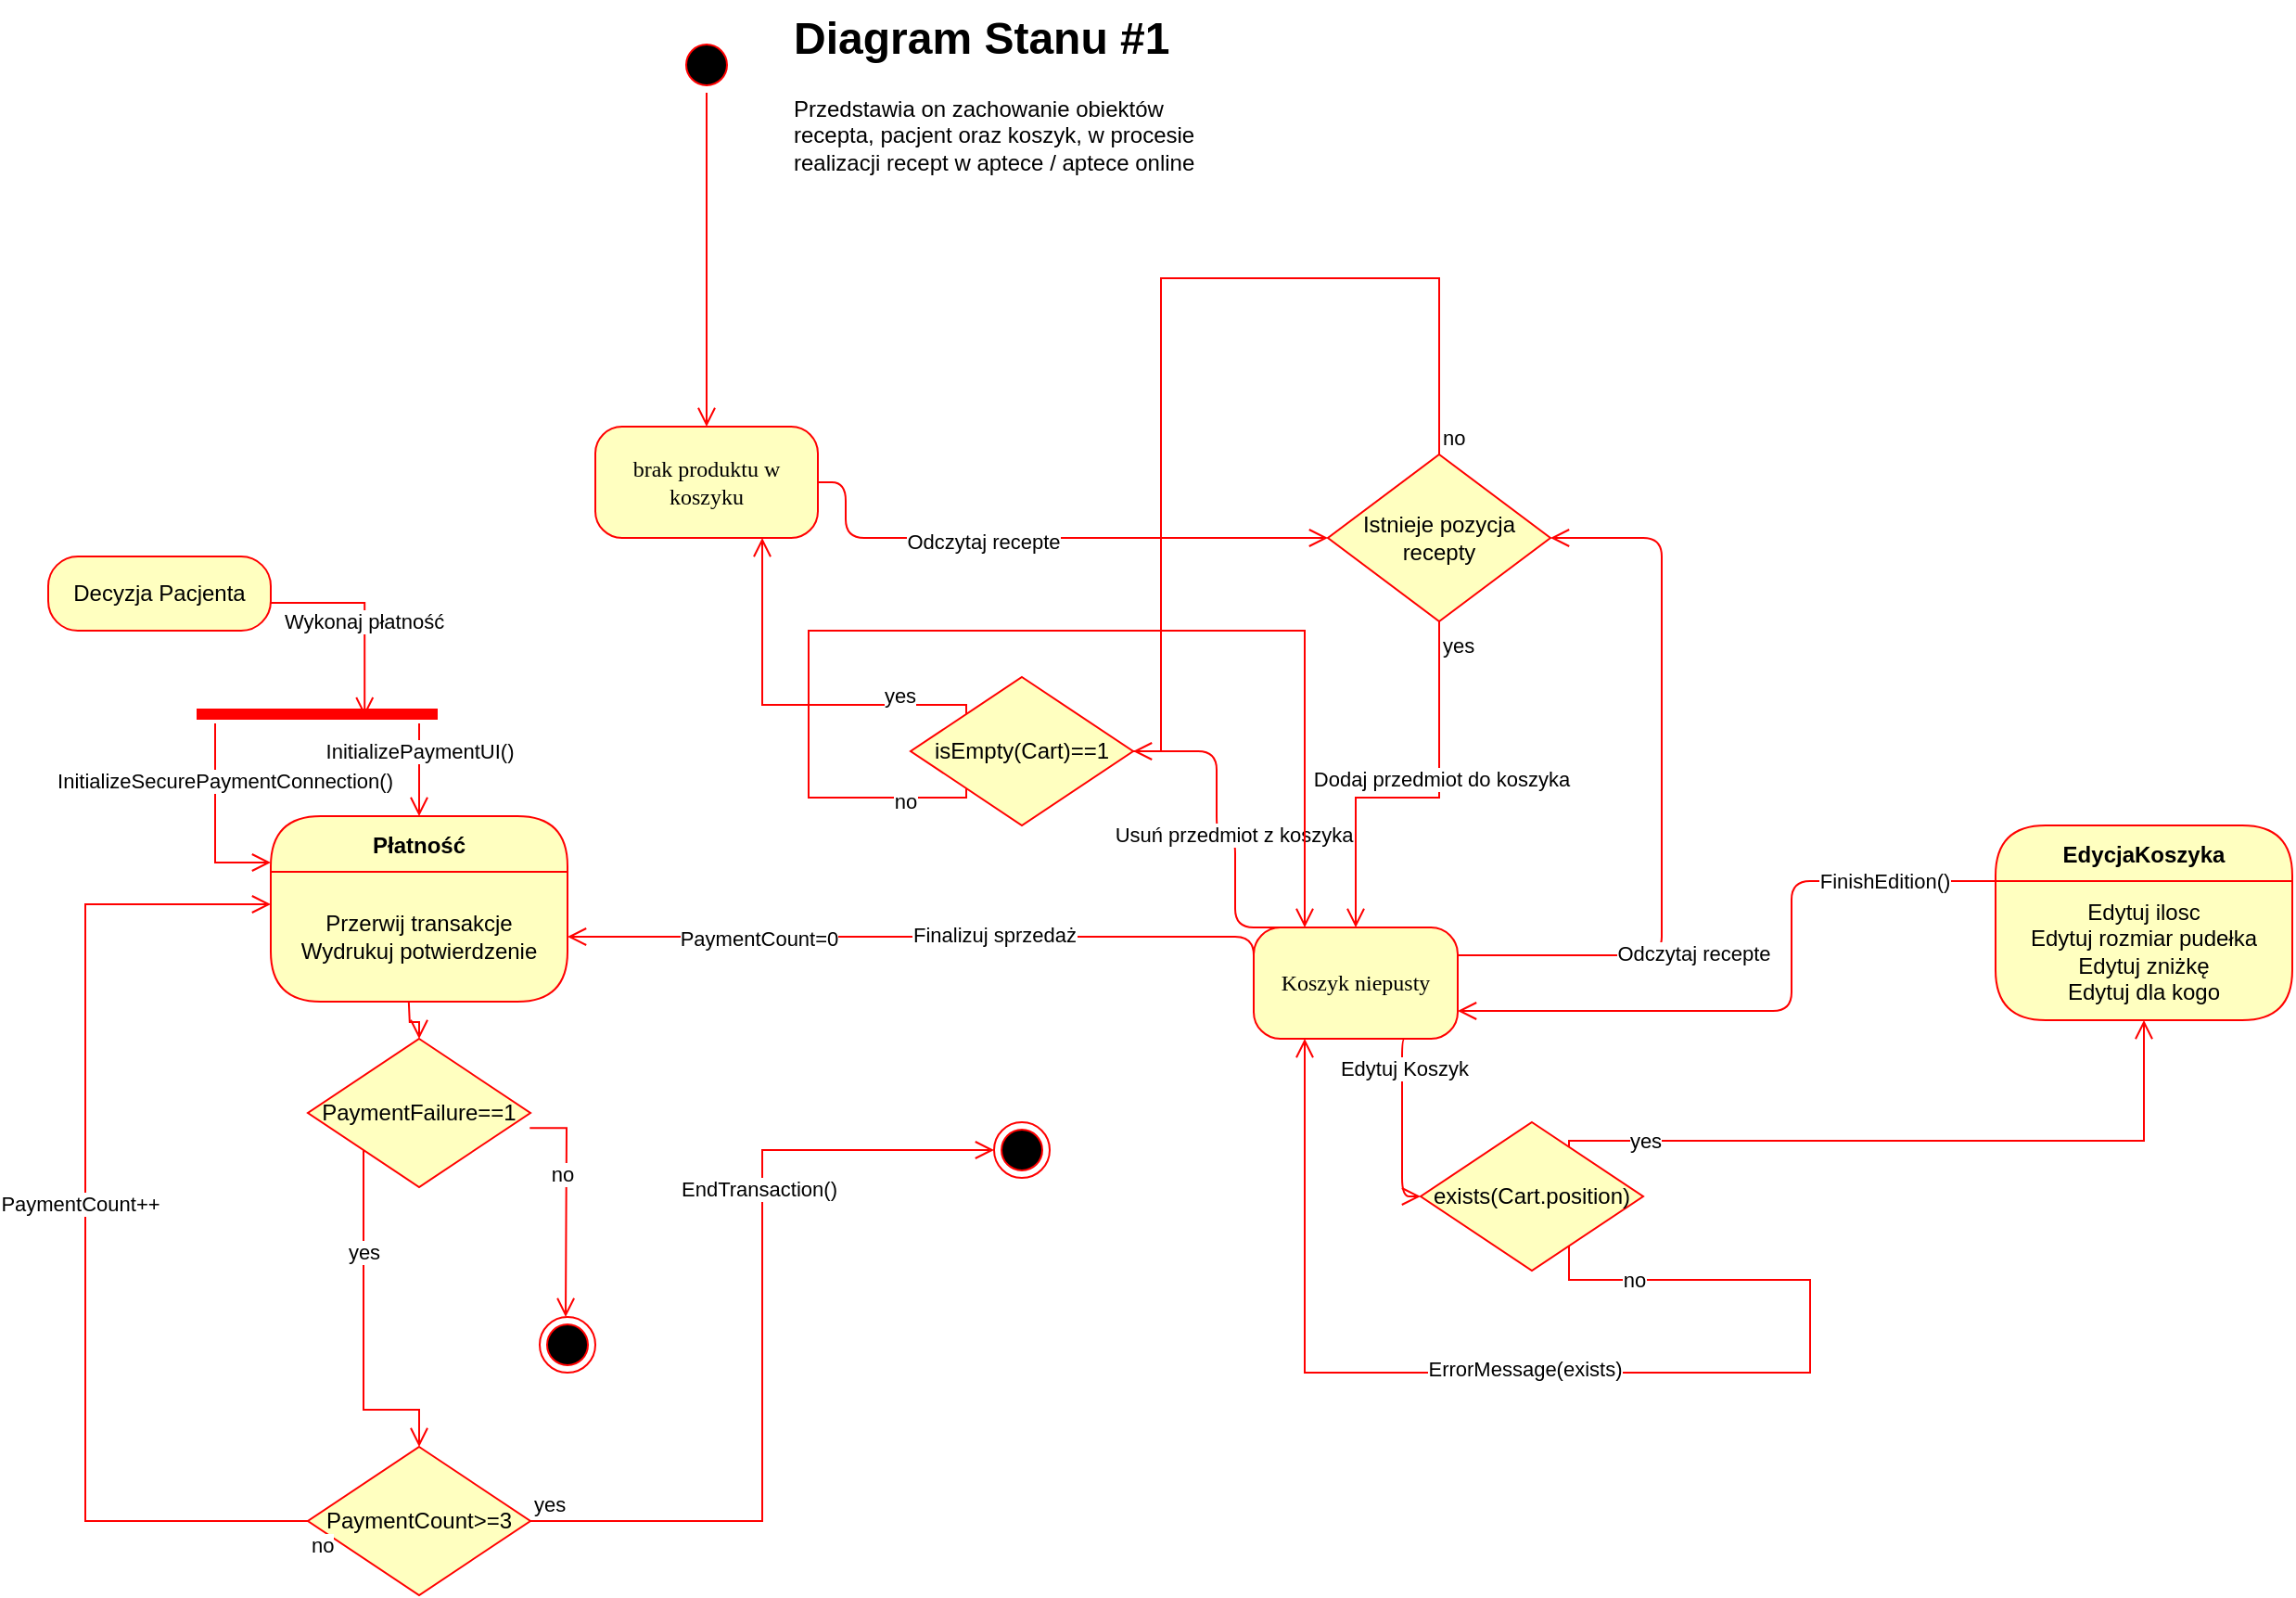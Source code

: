 <mxfile version="24.4.13" type="device">
  <diagram name="Page-1" id="58cdce13-f638-feb5-8d6f-7d28b1aa9fa0">
    <mxGraphModel dx="2150" dy="1778" grid="1" gridSize="10" guides="1" tooltips="1" connect="1" arrows="1" fold="1" page="1" pageScale="1" pageWidth="1100" pageHeight="850" background="none" math="0" shadow="0">
      <root>
        <mxCell id="0" />
        <mxCell id="1" parent="0" />
        <mxCell id="382b91b5511bd0f7-1" value="" style="ellipse;html=1;shape=startState;fillColor=#000000;strokeColor=#ff0000;rounded=1;shadow=0;comic=0;labelBackgroundColor=none;fontFamily=Verdana;fontSize=12;fontColor=#000000;align=center;direction=south;" parent="1" vertex="1">
          <mxGeometry x="540" y="-230" width="30" height="30" as="geometry" />
        </mxCell>
        <mxCell id="382b91b5511bd0f7-6" value="brak produktu w koszyku" style="rounded=1;whiteSpace=wrap;html=1;arcSize=24;fillColor=#ffffc0;strokeColor=#ff0000;shadow=0;comic=0;labelBackgroundColor=none;fontFamily=Verdana;fontSize=12;fontColor=#000000;align=center;" parent="1" vertex="1">
          <mxGeometry x="495" y="-20" width="120" height="60" as="geometry" />
        </mxCell>
        <mxCell id="382b91b5511bd0f7-7" value="Koszyk niepusty" style="rounded=1;whiteSpace=wrap;html=1;arcSize=24;fillColor=#ffffc0;strokeColor=#ff0000;shadow=0;comic=0;labelBackgroundColor=none;fontFamily=Verdana;fontSize=12;fontColor=#000000;align=center;direction=west;" parent="1" vertex="1">
          <mxGeometry x="850" y="250" width="110" height="60" as="geometry" />
        </mxCell>
        <mxCell id="3cde6dad864a17aa-4" style="edgeStyle=orthogonalEdgeStyle;html=1;exitX=1;exitY=0.5;labelBackgroundColor=none;endArrow=open;endSize=8;strokeColor=#ff0000;fontFamily=Verdana;fontSize=12;align=left;exitDx=0;exitDy=0;entryX=0;entryY=0.5;entryDx=0;entryDy=0;" parent="1" source="382b91b5511bd0f7-6" target="WIWjeD8YtZIgmudjr7Ut-4" edge="1">
          <mxGeometry relative="1" as="geometry">
            <Array as="points">
              <mxPoint x="630" y="10" />
              <mxPoint x="630" y="40" />
            </Array>
            <mxPoint x="930" y="120" as="targetPoint" />
          </mxGeometry>
        </mxCell>
        <mxCell id="WIWjeD8YtZIgmudjr7Ut-3" value="Odczytaj recepte" style="edgeLabel;html=1;align=center;verticalAlign=middle;resizable=0;points=[];" vertex="1" connectable="0" parent="3cde6dad864a17aa-4">
          <mxGeometry x="-0.224" y="-2" relative="1" as="geometry">
            <mxPoint as="offset" />
          </mxGeometry>
        </mxCell>
        <mxCell id="3cde6dad864a17aa-5" style="edgeStyle=elbowEdgeStyle;html=1;labelBackgroundColor=none;endArrow=open;endSize=8;strokeColor=#ff0000;fontFamily=Verdana;fontSize=12;align=left;exitX=0;exitY=0.75;exitDx=0;exitDy=0;entryX=1;entryY=0.5;entryDx=0;entryDy=0;" parent="1" source="382b91b5511bd0f7-7" target="WIWjeD8YtZIgmudjr7Ut-4" edge="1">
          <mxGeometry relative="1" as="geometry">
            <mxPoint x="960" y="280" as="sourcePoint" />
            <mxPoint x="1050" y="265" as="targetPoint" />
            <Array as="points">
              <mxPoint x="1070" y="160" />
            </Array>
          </mxGeometry>
        </mxCell>
        <mxCell id="WIWjeD8YtZIgmudjr7Ut-23" value="Odczytaj recepte" style="edgeLabel;html=1;align=center;verticalAlign=middle;resizable=0;points=[];" vertex="1" connectable="0" parent="3cde6dad864a17aa-5">
          <mxGeometry x="-0.426" y="-3" relative="1" as="geometry">
            <mxPoint x="14" y="2" as="offset" />
          </mxGeometry>
        </mxCell>
        <mxCell id="2a3bc250acf0617d-9" style="edgeStyle=orthogonalEdgeStyle;html=1;labelBackgroundColor=none;endArrow=open;endSize=8;strokeColor=#ff0000;fontFamily=Verdana;fontSize=12;align=left;" parent="1" source="382b91b5511bd0f7-1" target="382b91b5511bd0f7-6" edge="1">
          <mxGeometry relative="1" as="geometry" />
        </mxCell>
        <mxCell id="2a3bc250acf0617d-11" style="edgeStyle=orthogonalEdgeStyle;html=1;labelBackgroundColor=none;endArrow=open;endSize=8;strokeColor=#ff0000;fontFamily=Verdana;fontSize=12;align=left;exitX=0.5;exitY=1;entryX=1;entryY=0.5;entryDx=0;entryDy=0;" parent="1" source="382b91b5511bd0f7-7" target="WIWjeD8YtZIgmudjr7Ut-83" edge="1">
          <mxGeometry relative="1" as="geometry">
            <mxPoint x="520" y="300" as="sourcePoint" />
            <Array as="points">
              <mxPoint x="840" y="250" />
              <mxPoint x="840" y="200" />
              <mxPoint x="830" y="200" />
              <mxPoint x="830" y="155" />
            </Array>
            <mxPoint x="684" y="139.7" as="targetPoint" />
          </mxGeometry>
        </mxCell>
        <mxCell id="WIWjeD8YtZIgmudjr7Ut-10" value="Usuń przedmiot z koszyka" style="edgeLabel;html=1;align=center;verticalAlign=middle;resizable=0;points=[];" vertex="1" connectable="0" parent="2a3bc250acf0617d-11">
          <mxGeometry x="-0.473" y="1" relative="1" as="geometry">
            <mxPoint x="-10" y="-51" as="offset" />
          </mxGeometry>
        </mxCell>
        <mxCell id="3cde6dad864a17aa-6" style="edgeStyle=elbowEdgeStyle;html=1;labelBackgroundColor=none;endArrow=open;endSize=8;strokeColor=#ff0000;fontFamily=Verdana;fontSize=12;align=left;exitX=1;exitY=0.5;exitDx=0;exitDy=0;elbow=vertical;entryX=1;entryY=0.5;entryDx=0;entryDy=0;" parent="1" source="382b91b5511bd0f7-7" target="WIWjeD8YtZIgmudjr7Ut-35" edge="1">
          <mxGeometry relative="1" as="geometry">
            <mxPoint x="770" y="257.5" as="sourcePoint" />
            <mxPoint x="480" y="283" as="targetPoint" />
            <Array as="points">
              <mxPoint x="670" y="255" />
            </Array>
          </mxGeometry>
        </mxCell>
        <mxCell id="WIWjeD8YtZIgmudjr7Ut-28" value="Finalizuj sprzedaż" style="edgeLabel;html=1;align=center;verticalAlign=middle;resizable=0;points=[];" vertex="1" connectable="0" parent="3cde6dad864a17aa-6">
          <mxGeometry x="-0.164" y="-1" relative="1" as="geometry">
            <mxPoint as="offset" />
          </mxGeometry>
        </mxCell>
        <mxCell id="WIWjeD8YtZIgmudjr7Ut-47" value="PaymentCount=0" style="edgeLabel;html=1;align=center;verticalAlign=middle;resizable=0;points=[];" vertex="1" connectable="0" parent="3cde6dad864a17aa-6">
          <mxGeometry x="0.479" y="1" relative="1" as="geometry">
            <mxPoint as="offset" />
          </mxGeometry>
        </mxCell>
        <mxCell id="WIWjeD8YtZIgmudjr7Ut-4" value="Istnieje pozycja recepty" style="rhombus;whiteSpace=wrap;html=1;fontColor=#000000;fillColor=#ffffc0;strokeColor=#ff0000;" vertex="1" parent="1">
          <mxGeometry x="890" y="-5" width="120" height="90" as="geometry" />
        </mxCell>
        <mxCell id="WIWjeD8YtZIgmudjr7Ut-5" value="no" style="edgeStyle=orthogonalEdgeStyle;html=1;align=left;verticalAlign=bottom;endArrow=open;endSize=8;strokeColor=#ff0000;rounded=0;entryX=1;entryY=0;entryDx=0;entryDy=0;" edge="1" source="WIWjeD8YtZIgmudjr7Ut-4" parent="1" target="WIWjeD8YtZIgmudjr7Ut-83">
          <mxGeometry x="-1" relative="1" as="geometry">
            <mxPoint x="685" y="155.0" as="targetPoint" />
            <Array as="points">
              <mxPoint x="950" y="-100" />
              <mxPoint x="800" y="-100" />
              <mxPoint x="800" y="155" />
              <mxPoint x="755" y="155" />
            </Array>
          </mxGeometry>
        </mxCell>
        <mxCell id="WIWjeD8YtZIgmudjr7Ut-6" value="yes" style="edgeStyle=orthogonalEdgeStyle;html=1;align=left;verticalAlign=top;endArrow=open;endSize=8;strokeColor=#ff0000;rounded=0;entryX=0.5;entryY=1;entryDx=0;entryDy=0;" edge="1" source="WIWjeD8YtZIgmudjr7Ut-4" parent="1" target="382b91b5511bd0f7-7">
          <mxGeometry x="-1" relative="1" as="geometry">
            <mxPoint x="905" y="180" as="targetPoint" />
            <Array as="points">
              <mxPoint x="950" y="180" />
              <mxPoint x="905" y="180" />
            </Array>
          </mxGeometry>
        </mxCell>
        <mxCell id="WIWjeD8YtZIgmudjr7Ut-8" value="Dodaj przedmiot do koszyka" style="edgeLabel;html=1;align=center;verticalAlign=middle;resizable=0;points=[];" vertex="1" connectable="0" parent="WIWjeD8YtZIgmudjr7Ut-6">
          <mxGeometry x="-0.189" y="1" relative="1" as="geometry">
            <mxPoint as="offset" />
          </mxGeometry>
        </mxCell>
        <mxCell id="WIWjeD8YtZIgmudjr7Ut-12" value="" style="edgeStyle=orthogonalEdgeStyle;html=1;verticalAlign=bottom;endArrow=open;endSize=8;strokeColor=#ff0000;rounded=0;entryX=0.75;entryY=1;entryDx=0;entryDy=0;exitX=0;exitY=1;exitDx=0;exitDy=0;" edge="1" source="WIWjeD8YtZIgmudjr7Ut-83" parent="1" target="382b91b5511bd0f7-7">
          <mxGeometry relative="1" as="geometry">
            <mxPoint x="860" y="250" as="targetPoint" />
            <mxPoint x="680" y="180.0" as="sourcePoint" />
            <Array as="points">
              <mxPoint x="695" y="180" />
              <mxPoint x="610" y="180" />
              <mxPoint x="610" y="90" />
              <mxPoint x="878" y="90" />
            </Array>
          </mxGeometry>
        </mxCell>
        <mxCell id="WIWjeD8YtZIgmudjr7Ut-85" value="no" style="edgeLabel;html=1;align=center;verticalAlign=middle;resizable=0;points=[];" vertex="1" connectable="0" parent="WIWjeD8YtZIgmudjr7Ut-12">
          <mxGeometry x="-0.875" y="2" relative="1" as="geometry">
            <mxPoint as="offset" />
          </mxGeometry>
        </mxCell>
        <mxCell id="WIWjeD8YtZIgmudjr7Ut-15" value="" style="edgeStyle=orthogonalEdgeStyle;html=1;verticalAlign=bottom;endArrow=open;endSize=8;strokeColor=#ff0000;rounded=0;entryX=0.75;entryY=1;entryDx=0;entryDy=0;exitX=0;exitY=0;exitDx=0;exitDy=0;" edge="1" parent="1" source="WIWjeD8YtZIgmudjr7Ut-83" target="382b91b5511bd0f7-6">
          <mxGeometry relative="1" as="geometry">
            <mxPoint x="570" y="140" as="targetPoint" />
            <mxPoint x="680" y="140" as="sourcePoint" />
            <Array as="points">
              <mxPoint x="695" y="130" />
              <mxPoint x="585" y="130" />
            </Array>
          </mxGeometry>
        </mxCell>
        <mxCell id="WIWjeD8YtZIgmudjr7Ut-84" value="yes" style="edgeLabel;html=1;align=center;verticalAlign=middle;resizable=0;points=[];" vertex="1" connectable="0" parent="WIWjeD8YtZIgmudjr7Ut-15">
          <mxGeometry x="-0.595" y="-5" relative="1" as="geometry">
            <mxPoint as="offset" />
          </mxGeometry>
        </mxCell>
        <mxCell id="WIWjeD8YtZIgmudjr7Ut-34" value="Płatność" style="swimlane;fontStyle=1;align=center;verticalAlign=middle;childLayout=stackLayout;horizontal=1;startSize=30;horizontalStack=0;resizeParent=0;resizeLast=1;container=0;fontColor=#000000;collapsible=0;rounded=1;arcSize=30;strokeColor=#ff0000;fillColor=#ffffc0;swimlaneFillColor=#ffffc0;dropTarget=0;" vertex="1" parent="1">
          <mxGeometry x="320" y="190" width="160" height="100" as="geometry" />
        </mxCell>
        <mxCell id="WIWjeD8YtZIgmudjr7Ut-35" value="Przerwij transakcje&lt;div&gt;Wydrukuj potwierdzenie&lt;/div&gt;" style="text;html=1;strokeColor=none;fillColor=none;align=center;verticalAlign=middle;spacingLeft=4;spacingRight=4;whiteSpace=wrap;overflow=hidden;rotatable=0;fontColor=#000000;" vertex="1" parent="WIWjeD8YtZIgmudjr7Ut-34">
          <mxGeometry y="30" width="160" height="70" as="geometry" />
        </mxCell>
        <mxCell id="WIWjeD8YtZIgmudjr7Ut-39" value="" style="edgeStyle=orthogonalEdgeStyle;html=1;verticalAlign=bottom;endArrow=open;endSize=8;strokeColor=#ff0000;rounded=0;entryX=0.697;entryY=0.61;entryDx=0;entryDy=0;entryPerimeter=0;" edge="1" parent="1" target="WIWjeD8YtZIgmudjr7Ut-86">
          <mxGeometry relative="1" as="geometry">
            <mxPoint x="650" y="470" as="targetPoint" />
            <mxPoint x="320" y="75" as="sourcePoint" />
            <Array as="points">
              <mxPoint x="371" y="75" />
            </Array>
          </mxGeometry>
        </mxCell>
        <mxCell id="WIWjeD8YtZIgmudjr7Ut-40" value="Wykonaj płatność" style="edgeLabel;html=1;align=center;verticalAlign=middle;resizable=0;points=[];" vertex="1" connectable="0" parent="WIWjeD8YtZIgmudjr7Ut-39">
          <mxGeometry x="0.104" y="-1" relative="1" as="geometry">
            <mxPoint y="-1" as="offset" />
          </mxGeometry>
        </mxCell>
        <mxCell id="WIWjeD8YtZIgmudjr7Ut-41" value="PaymentCount&amp;gt;=3" style="rhombus;whiteSpace=wrap;html=1;fontColor=#000000;fillColor=#ffffc0;strokeColor=#ff0000;" vertex="1" parent="1">
          <mxGeometry x="340" y="530" width="120" height="80" as="geometry" />
        </mxCell>
        <mxCell id="WIWjeD8YtZIgmudjr7Ut-42" value="yes" style="edgeStyle=orthogonalEdgeStyle;html=1;align=left;verticalAlign=bottom;endArrow=open;endSize=8;strokeColor=#ff0000;rounded=0;entryX=0;entryY=0.5;entryDx=0;entryDy=0;" edge="1" source="WIWjeD8YtZIgmudjr7Ut-41" parent="1" target="WIWjeD8YtZIgmudjr7Ut-48">
          <mxGeometry x="-1" relative="1" as="geometry">
            <mxPoint x="670" y="370" as="targetPoint" />
            <Array as="points" />
          </mxGeometry>
        </mxCell>
        <mxCell id="WIWjeD8YtZIgmudjr7Ut-49" value="EndTransaction()" style="edgeLabel;html=1;align=center;verticalAlign=middle;resizable=0;points=[];" vertex="1" connectable="0" parent="WIWjeD8YtZIgmudjr7Ut-42">
          <mxGeometry x="0.351" y="2" relative="1" as="geometry">
            <mxPoint as="offset" />
          </mxGeometry>
        </mxCell>
        <mxCell id="WIWjeD8YtZIgmudjr7Ut-43" value="no" style="edgeStyle=orthogonalEdgeStyle;html=1;align=left;verticalAlign=top;endArrow=open;endSize=8;strokeColor=#ff0000;rounded=0;entryX=0;entryY=0.25;entryDx=0;entryDy=0;" edge="1" source="WIWjeD8YtZIgmudjr7Ut-41" parent="1" target="WIWjeD8YtZIgmudjr7Ut-35">
          <mxGeometry x="-1" relative="1" as="geometry">
            <mxPoint x="240" y="230" as="targetPoint" />
            <Array as="points">
              <mxPoint x="220" y="570" />
              <mxPoint x="220" y="238" />
            </Array>
          </mxGeometry>
        </mxCell>
        <mxCell id="WIWjeD8YtZIgmudjr7Ut-45" value="PaymentCount++" style="edgeLabel;html=1;align=center;verticalAlign=middle;resizable=0;points=[];" vertex="1" connectable="0" parent="WIWjeD8YtZIgmudjr7Ut-43">
          <mxGeometry x="0.058" y="3" relative="1" as="geometry">
            <mxPoint y="1" as="offset" />
          </mxGeometry>
        </mxCell>
        <mxCell id="WIWjeD8YtZIgmudjr7Ut-48" value="" style="ellipse;html=1;shape=endState;fillColor=#000000;strokeColor=#ff0000;" vertex="1" parent="1">
          <mxGeometry x="710" y="355" width="30" height="30" as="geometry" />
        </mxCell>
        <mxCell id="WIWjeD8YtZIgmudjr7Ut-53" value="" style="edgeStyle=orthogonalEdgeStyle;html=1;verticalAlign=bottom;endArrow=open;endSize=8;strokeColor=#ff0000;rounded=0;entryX=0.5;entryY=0;entryDx=0;entryDy=0;exitX=0;exitY=1;exitDx=0;exitDy=0;" edge="1" source="WIWjeD8YtZIgmudjr7Ut-92" parent="1" target="WIWjeD8YtZIgmudjr7Ut-41">
          <mxGeometry relative="1" as="geometry">
            <mxPoint x="330" y="435" as="targetPoint" />
            <mxPoint x="330.059" y="365.0" as="sourcePoint" />
            <Array as="points">
              <mxPoint x="370" y="510" />
              <mxPoint x="400" y="510" />
            </Array>
          </mxGeometry>
        </mxCell>
        <mxCell id="WIWjeD8YtZIgmudjr7Ut-58" value="yes" style="edgeLabel;html=1;align=center;verticalAlign=middle;resizable=0;points=[];" vertex="1" connectable="0" parent="WIWjeD8YtZIgmudjr7Ut-53">
          <mxGeometry x="-0.178" y="-4" relative="1" as="geometry">
            <mxPoint x="4" y="-23" as="offset" />
          </mxGeometry>
        </mxCell>
        <mxCell id="WIWjeD8YtZIgmudjr7Ut-54" value="" style="edgeStyle=orthogonalEdgeStyle;html=1;verticalAlign=bottom;endArrow=open;endSize=8;strokeColor=#ff0000;rounded=0;exitX=0.997;exitY=0.601;exitDx=0;exitDy=0;exitPerimeter=0;" edge="1" parent="1" source="WIWjeD8YtZIgmudjr7Ut-92">
          <mxGeometry relative="1" as="geometry">
            <mxPoint x="479" y="460" as="targetPoint" />
            <mxPoint x="478.82" y="365" as="sourcePoint" />
          </mxGeometry>
        </mxCell>
        <mxCell id="WIWjeD8YtZIgmudjr7Ut-59" value="no" style="edgeLabel;html=1;align=center;verticalAlign=middle;resizable=0;points=[];" vertex="1" connectable="0" parent="WIWjeD8YtZIgmudjr7Ut-54">
          <mxGeometry x="-0.267" y="-3" relative="1" as="geometry">
            <mxPoint as="offset" />
          </mxGeometry>
        </mxCell>
        <mxCell id="WIWjeD8YtZIgmudjr7Ut-60" value="" style="ellipse;html=1;shape=endState;fillColor=#000000;strokeColor=#ff0000;" vertex="1" parent="1">
          <mxGeometry x="465" y="460" width="30" height="30" as="geometry" />
        </mxCell>
        <mxCell id="WIWjeD8YtZIgmudjr7Ut-61" style="edgeStyle=elbowEdgeStyle;html=1;labelBackgroundColor=none;endArrow=open;endSize=8;strokeColor=#ff0000;fontFamily=Verdana;fontSize=12;align=left;exitX=0.25;exitY=0;exitDx=0;exitDy=0;entryX=0;entryY=0.5;entryDx=0;entryDy=0;" edge="1" parent="1" source="382b91b5511bd0f7-7" target="WIWjeD8YtZIgmudjr7Ut-96">
          <mxGeometry relative="1" as="geometry">
            <mxPoint x="880.273" y="488" as="sourcePoint" />
            <mxPoint x="940" y="400" as="targetPoint" />
            <Array as="points">
              <mxPoint x="930" y="400" />
            </Array>
          </mxGeometry>
        </mxCell>
        <mxCell id="WIWjeD8YtZIgmudjr7Ut-62" value="Edytuj Koszyk" style="edgeLabel;html=1;align=center;verticalAlign=middle;resizable=0;points=[];" vertex="1" connectable="0" parent="WIWjeD8YtZIgmudjr7Ut-61">
          <mxGeometry x="-0.639" y="1" relative="1" as="geometry">
            <mxPoint y="1" as="offset" />
          </mxGeometry>
        </mxCell>
        <mxCell id="WIWjeD8YtZIgmudjr7Ut-64" value="" style="edgeStyle=orthogonalEdgeStyle;html=1;verticalAlign=bottom;endArrow=open;endSize=8;strokeColor=#ff0000;rounded=0;entryX=0.5;entryY=1;entryDx=0;entryDy=0;exitX=1;exitY=0;exitDx=0;exitDy=0;" edge="1" source="WIWjeD8YtZIgmudjr7Ut-96" parent="1" target="WIWjeD8YtZIgmudjr7Ut-76">
          <mxGeometry relative="1" as="geometry">
            <mxPoint x="1200" y="310" as="targetPoint" />
            <mxPoint x="1020" y="365.001" as="sourcePoint" />
            <Array as="points">
              <mxPoint x="1020" y="365" />
              <mxPoint x="1330" y="365" />
            </Array>
          </mxGeometry>
        </mxCell>
        <mxCell id="WIWjeD8YtZIgmudjr7Ut-65" value="yes" style="edgeLabel;html=1;align=center;verticalAlign=middle;resizable=0;points=[];" vertex="1" connectable="0" parent="WIWjeD8YtZIgmudjr7Ut-64">
          <mxGeometry x="-0.727" relative="1" as="geometry">
            <mxPoint x="7" as="offset" />
          </mxGeometry>
        </mxCell>
        <mxCell id="WIWjeD8YtZIgmudjr7Ut-66" value="" style="edgeStyle=orthogonalEdgeStyle;html=1;verticalAlign=bottom;endArrow=open;endSize=8;strokeColor=#ff0000;rounded=0;entryX=0.75;entryY=0;entryDx=0;entryDy=0;exitX=1;exitY=1;exitDx=0;exitDy=0;" edge="1" parent="1" source="WIWjeD8YtZIgmudjr7Ut-96" target="382b91b5511bd0f7-7">
          <mxGeometry relative="1" as="geometry">
            <mxPoint x="840" y="460" as="targetPoint" />
            <mxPoint x="1020" y="410.061" as="sourcePoint" />
            <Array as="points">
              <mxPoint x="1020" y="440" />
              <mxPoint x="1150" y="440" />
              <mxPoint x="1150" y="490" />
              <mxPoint x="878" y="490" />
            </Array>
          </mxGeometry>
        </mxCell>
        <mxCell id="WIWjeD8YtZIgmudjr7Ut-67" value="no" style="edgeLabel;html=1;align=center;verticalAlign=middle;resizable=0;points=[];" vertex="1" connectable="0" parent="WIWjeD8YtZIgmudjr7Ut-66">
          <mxGeometry x="-0.727" relative="1" as="geometry">
            <mxPoint x="-21" as="offset" />
          </mxGeometry>
        </mxCell>
        <mxCell id="WIWjeD8YtZIgmudjr7Ut-68" value="ErrorMessage(exists)" style="edgeLabel;html=1;align=center;verticalAlign=middle;resizable=0;points=[];" vertex="1" connectable="0" parent="WIWjeD8YtZIgmudjr7Ut-66">
          <mxGeometry x="0.107" y="-2" relative="1" as="geometry">
            <mxPoint as="offset" />
          </mxGeometry>
        </mxCell>
        <mxCell id="WIWjeD8YtZIgmudjr7Ut-75" value="EdycjaKoszyka" style="swimlane;fontStyle=1;align=center;verticalAlign=middle;childLayout=stackLayout;horizontal=1;startSize=30;horizontalStack=0;resizeParent=0;resizeLast=1;container=0;fontColor=#000000;collapsible=0;rounded=1;arcSize=30;strokeColor=#ff0000;fillColor=#ffffc0;swimlaneFillColor=#ffffc0;dropTarget=0;" vertex="1" parent="1">
          <mxGeometry x="1250" y="195" width="160" height="105" as="geometry" />
        </mxCell>
        <mxCell id="WIWjeD8YtZIgmudjr7Ut-76" value="Edytuj ilosc&lt;div&gt;Edytuj rozmiar pudełka&lt;/div&gt;&lt;div&gt;Edytuj zniżkę&lt;/div&gt;&lt;div&gt;Edytuj dla kogo&lt;/div&gt;" style="text;html=1;strokeColor=none;fillColor=none;align=center;verticalAlign=middle;spacingLeft=4;spacingRight=4;whiteSpace=wrap;overflow=hidden;rotatable=0;fontColor=#000000;" vertex="1" parent="WIWjeD8YtZIgmudjr7Ut-75">
          <mxGeometry y="30" width="160" height="75" as="geometry" />
        </mxCell>
        <mxCell id="WIWjeD8YtZIgmudjr7Ut-78" value="Edytuj ilosc&lt;div&gt;Edytuj rozmiar pudełka&lt;/div&gt;&lt;div&gt;Edytuj zniżkę&lt;/div&gt;&lt;div&gt;Edytuj dla kogo&lt;/div&gt;" style="text;html=1;strokeColor=none;fillColor=none;align=center;verticalAlign=middle;spacingLeft=4;spacingRight=4;whiteSpace=wrap;overflow=hidden;rotatable=0;fontColor=#000000;" vertex="1" parent="WIWjeD8YtZIgmudjr7Ut-75">
          <mxGeometry y="105" width="160" as="geometry" />
        </mxCell>
        <mxCell id="WIWjeD8YtZIgmudjr7Ut-79" style="edgeStyle=elbowEdgeStyle;html=1;labelBackgroundColor=none;endArrow=open;endSize=8;strokeColor=#ff0000;fontFamily=Verdana;fontSize=12;align=left;exitX=0;exitY=0;exitDx=0;exitDy=0;entryX=0;entryY=0.25;entryDx=0;entryDy=0;" edge="1" parent="1" source="WIWjeD8YtZIgmudjr7Ut-76" target="382b91b5511bd0f7-7">
          <mxGeometry relative="1" as="geometry">
            <mxPoint x="1130.393" y="320" as="sourcePoint" />
            <mxPoint x="990" y="310" as="targetPoint" />
            <Array as="points">
              <mxPoint x="1140" y="310" />
            </Array>
          </mxGeometry>
        </mxCell>
        <mxCell id="WIWjeD8YtZIgmudjr7Ut-80" value="FinishEdition()" style="edgeLabel;html=1;align=center;verticalAlign=middle;resizable=0;points=[];" vertex="1" connectable="0" parent="WIWjeD8YtZIgmudjr7Ut-79">
          <mxGeometry x="-0.553" y="-1" relative="1" as="geometry">
            <mxPoint x="20" y="1" as="offset" />
          </mxGeometry>
        </mxCell>
        <mxCell id="WIWjeD8YtZIgmudjr7Ut-82" value="&lt;h1 style=&quot;margin-top: 0px;&quot;&gt;Diagram Stanu #1&lt;/h1&gt;&lt;div&gt;Przedstawia on zachowanie obiektów recepta, pacjent oraz koszyk, w procesie realizacji recept w aptece / aptece online&lt;/div&gt;" style="text;html=1;whiteSpace=wrap;overflow=hidden;rounded=0;" vertex="1" parent="1">
          <mxGeometry x="600" y="-250" width="220" height="120" as="geometry" />
        </mxCell>
        <mxCell id="WIWjeD8YtZIgmudjr7Ut-83" value="isEmpty(Cart)==1" style="rhombus;whiteSpace=wrap;html=1;fontColor=#000000;fillColor=#ffffc0;strokeColor=#ff0000;" vertex="1" parent="1">
          <mxGeometry x="665" y="115" width="120" height="80" as="geometry" />
        </mxCell>
        <mxCell id="WIWjeD8YtZIgmudjr7Ut-86" value="" style="shape=line;html=1;strokeWidth=6;strokeColor=#ff0000;" vertex="1" parent="1">
          <mxGeometry x="280" y="130" width="130" height="10" as="geometry" />
        </mxCell>
        <mxCell id="WIWjeD8YtZIgmudjr7Ut-87" value="" style="edgeStyle=orthogonalEdgeStyle;html=1;verticalAlign=bottom;endArrow=open;endSize=8;strokeColor=#ff0000;rounded=0;entryX=0.5;entryY=0;entryDx=0;entryDy=0;" edge="1" source="WIWjeD8YtZIgmudjr7Ut-86" parent="1" target="WIWjeD8YtZIgmudjr7Ut-34">
          <mxGeometry relative="1" as="geometry">
            <mxPoint x="320" y="190" as="targetPoint" />
            <Array as="points">
              <mxPoint x="400" y="170" />
              <mxPoint x="400" y="170" />
            </Array>
          </mxGeometry>
        </mxCell>
        <mxCell id="WIWjeD8YtZIgmudjr7Ut-90" value="InitializePaymentUI()" style="edgeLabel;html=1;align=center;verticalAlign=middle;resizable=0;points=[];" vertex="1" connectable="0" parent="WIWjeD8YtZIgmudjr7Ut-87">
          <mxGeometry x="-0.164" y="2" relative="1" as="geometry">
            <mxPoint x="-2" y="-6" as="offset" />
          </mxGeometry>
        </mxCell>
        <mxCell id="WIWjeD8YtZIgmudjr7Ut-88" value="" style="edgeStyle=orthogonalEdgeStyle;html=1;verticalAlign=bottom;endArrow=open;endSize=8;strokeColor=#ff0000;rounded=0;entryX=0;entryY=0.25;entryDx=0;entryDy=0;" edge="1" parent="1" target="WIWjeD8YtZIgmudjr7Ut-34">
          <mxGeometry relative="1" as="geometry">
            <mxPoint x="290" y="210" as="targetPoint" />
            <mxPoint x="290" y="140" as="sourcePoint" />
            <Array as="points">
              <mxPoint x="290" y="215" />
            </Array>
          </mxGeometry>
        </mxCell>
        <mxCell id="WIWjeD8YtZIgmudjr7Ut-89" value="InitializeSecurePaymentConnection()" style="edgeLabel;html=1;align=center;verticalAlign=middle;resizable=0;points=[];" vertex="1" connectable="0" parent="WIWjeD8YtZIgmudjr7Ut-88">
          <mxGeometry x="-0.628" y="3" relative="1" as="geometry">
            <mxPoint x="2" y="11" as="offset" />
          </mxGeometry>
        </mxCell>
        <mxCell id="WIWjeD8YtZIgmudjr7Ut-93" value="" style="edgeStyle=orthogonalEdgeStyle;html=1;verticalAlign=bottom;endArrow=open;endSize=8;strokeColor=#ff0000;rounded=0;" edge="1" parent="1" target="WIWjeD8YtZIgmudjr7Ut-92">
          <mxGeometry relative="1" as="geometry">
            <mxPoint x="394.41" y="360" as="targetPoint" />
            <mxPoint x="394.41" y="290" as="sourcePoint" />
          </mxGeometry>
        </mxCell>
        <mxCell id="WIWjeD8YtZIgmudjr7Ut-94" value="&lt;span style=&quot;color: rgba(0, 0, 0, 0); font-family: monospace; font-size: 0px; text-align: start; background-color: rgb(251, 251, 251);&quot;&gt;%3CmxGraphModel%3E%3Croot%3E%3CmxCell%20id%3D%220%22%2F%3E%3CmxCell%20id%3D%221%22%20parent%3D%220%22%2F%3E%3CmxCell%20id%3D%222%22%20value%3D%22%22%20style%3D%22edgeStyle%3DorthogonalEdgeStyle%3Bhtml%3D1%3BverticalAlign%3Dbottom%3BendArrow%3Dopen%3BendSize%3D8%3BstrokeColor%3D%23ff0000%3Brounded%3D0%3B%22%20edge%3D%221%22%20parent%3D%221%22%3E%3CmxGeometry%20relative%3D%221%22%20as%3D%22geometry%22%3E%3CmxPoint%20x%3D%22478.82%22%20y%3D%22435%22%20as%3D%22targetPoint%22%2F%3E%3CmxPoint%20x%3D%22478.82%22%20y%3D%22365%22%20as%3D%22sourcePoint%22%2F%3E%3C%2FmxGeometry%3E%3C%2FmxCell%3E%3C%2Froot%3E%3C%2FmxGraphModel%3EP&lt;/span&gt;" style="edgeLabel;html=1;align=center;verticalAlign=middle;resizable=0;points=[];" vertex="1" connectable="0" parent="WIWjeD8YtZIgmudjr7Ut-93">
          <mxGeometry x="-0.174" y="2" relative="1" as="geometry">
            <mxPoint y="-1" as="offset" />
          </mxGeometry>
        </mxCell>
        <mxCell id="WIWjeD8YtZIgmudjr7Ut-92" value="PaymentFailure==1" style="rhombus;whiteSpace=wrap;html=1;fontColor=#000000;fillColor=#ffffc0;strokeColor=#ff0000;" vertex="1" parent="1">
          <mxGeometry x="340" y="310" width="120" height="80" as="geometry" />
        </mxCell>
        <mxCell id="WIWjeD8YtZIgmudjr7Ut-96" value="exists(Cart.position)" style="rhombus;whiteSpace=wrap;html=1;fontColor=#000000;fillColor=#ffffc0;strokeColor=#ff0000;" vertex="1" parent="1">
          <mxGeometry x="940" y="355" width="120" height="80" as="geometry" />
        </mxCell>
        <mxCell id="WIWjeD8YtZIgmudjr7Ut-98" value="Decyzja Pacjenta" style="rounded=1;whiteSpace=wrap;html=1;arcSize=40;fontColor=#000000;fillColor=#ffffc0;strokeColor=#ff0000;" vertex="1" parent="1">
          <mxGeometry x="200" y="50" width="120" height="40" as="geometry" />
        </mxCell>
      </root>
    </mxGraphModel>
  </diagram>
</mxfile>
